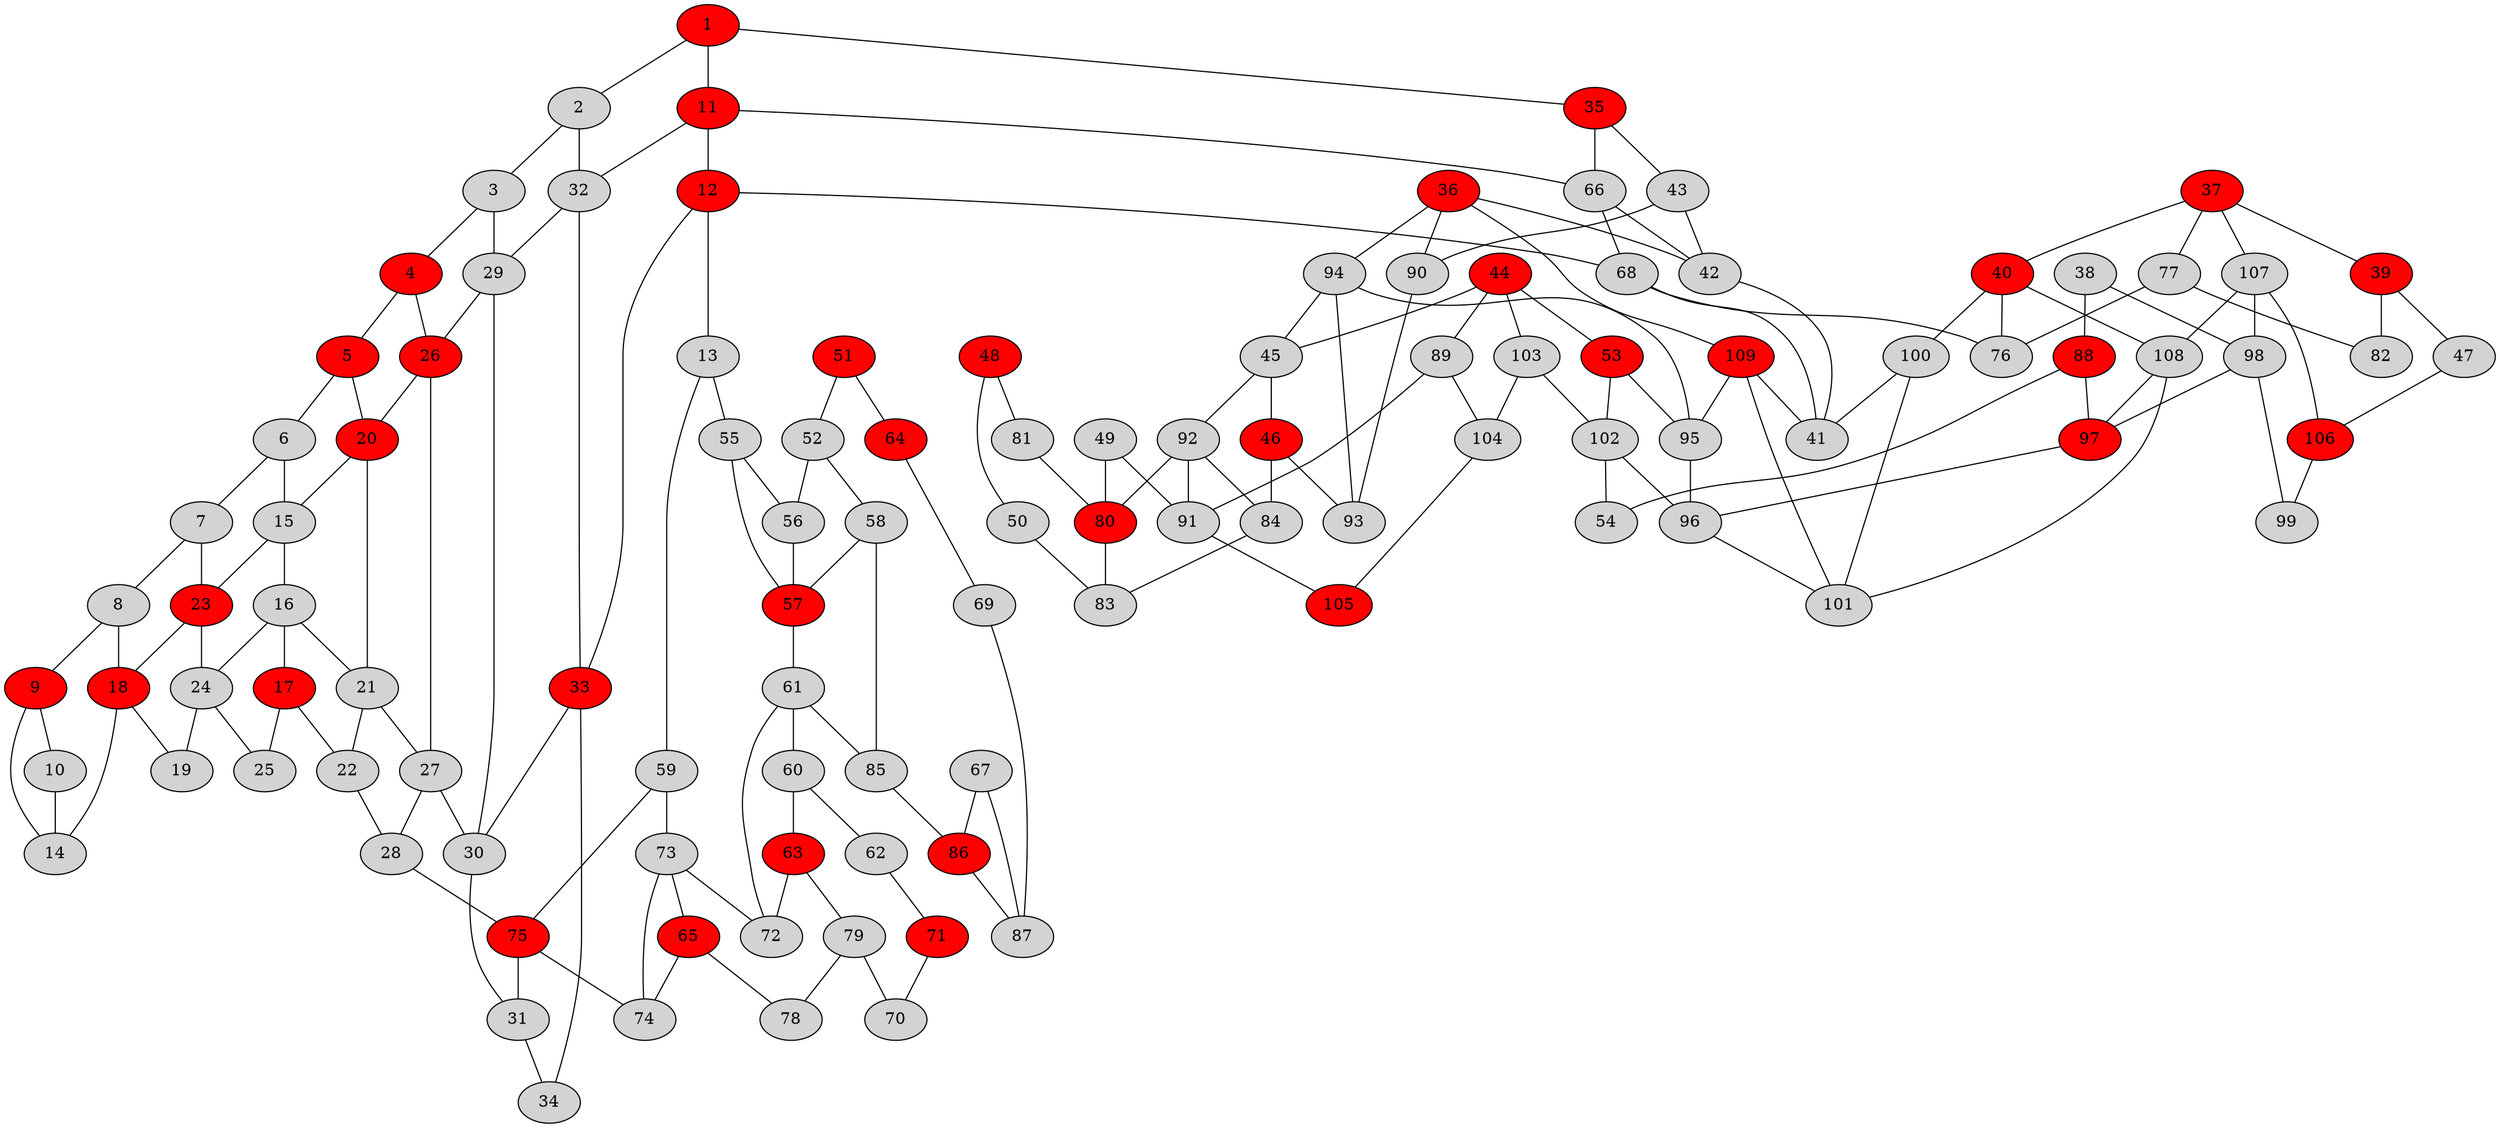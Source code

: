 graph {
	1 [fillcolor=red style=filled]
	2 [style=filled]
	11 [fillcolor=red style=filled]
	35 [fillcolor=red style=filled]
	3 [style=filled]
	32 [style=filled]
	4 [fillcolor=red style=filled]
	29 [style=filled]
	5 [fillcolor=red style=filled]
	26 [fillcolor=red style=filled]
	6 [style=filled]
	20 [fillcolor=red style=filled]
	7 [style=filled]
	15 [style=filled]
	8 [style=filled]
	23 [fillcolor=red style=filled]
	9 [fillcolor=red style=filled]
	18 [fillcolor=red style=filled]
	10 [style=filled]
	14 [style=filled]
	12 [fillcolor=red style=filled]
	66 [style=filled]
	13 [style=filled]
	33 [fillcolor=red style=filled]
	68 [style=filled]
	55 [style=filled]
	59 [style=filled]
	16 [style=filled]
	17 [fillcolor=red style=filled]
	21 [style=filled]
	24 [style=filled]
	22 [style=filled]
	25 [style=filled]
	19 [style=filled]
	27 [style=filled]
	28 [style=filled]
	30 [style=filled]
	75 [fillcolor=red style=filled]
	31 [style=filled]
	34 [style=filled]
	43 [style=filled]
	36 [fillcolor=red style=filled]
	42 [style=filled]
	94 [style=filled]
	109 [fillcolor=red style=filled]
	90 [style=filled]
	37 [fillcolor=red style=filled]
	39 [fillcolor=red style=filled]
	40 [fillcolor=red style=filled]
	107 [style=filled]
	77 [style=filled]
	38 [style=filled]
	88 [fillcolor=red style=filled]
	98 [style=filled]
	47 [style=filled]
	82 [style=filled]
	100 [style=filled]
	108 [style=filled]
	76 [style=filled]
	41 [style=filled]
	44 [fillcolor=red style=filled]
	89 [style=filled]
	45 [style=filled]
	53 [fillcolor=red style=filled]
	103 [style=filled]
	92 [style=filled]
	46 [fillcolor=red style=filled]
	84 [style=filled]
	93 [style=filled]
	106 [fillcolor=red style=filled]
	48 [fillcolor=red style=filled]
	50 [style=filled]
	81 [style=filled]
	49 [style=filled]
	91 [style=filled]
	80 [fillcolor=red style=filled]
	83 [style=filled]
	51 [fillcolor=red style=filled]
	52 [style=filled]
	64 [fillcolor=red style=filled]
	56 [style=filled]
	58 [style=filled]
	95 [style=filled]
	102 [style=filled]
	54 [style=filled]
	57 [fillcolor=red style=filled]
	61 [style=filled]
	85 [style=filled]
	73 [style=filled]
	60 [style=filled]
	62 [style=filled]
	63 [fillcolor=red style=filled]
	72 [style=filled]
	71 [fillcolor=red style=filled]
	79 [style=filled]
	69 [style=filled]
	65 [fillcolor=red style=filled]
	74 [style=filled]
	78 [style=filled]
	67 [style=filled]
	86 [fillcolor=red style=filled]
	87 [style=filled]
	70 [style=filled]
	97 [fillcolor=red style=filled]
	104 [style=filled]
	105 [fillcolor=red style=filled]
	96 [style=filled]
	101 [style=filled]
	99 [style=filled]
	1 -- 2
	1 -- 11
	1 -- 35
	2 -- 3
	2 -- 32
	11 -- 12
	11 -- 32
	11 -- 66
	35 -- 43
	35 -- 66
	3 -- 4
	3 -- 29
	32 -- 29
	32 -- 33
	4 -- 5
	4 -- 26
	29 -- 26
	29 -- 30
	5 -- 6
	5 -- 20
	26 -- 20
	26 -- 27
	6 -- 7
	6 -- 15
	20 -- 15
	20 -- 21
	7 -- 8
	7 -- 23
	15 -- 16
	15 -- 23
	8 -- 9
	8 -- 18
	23 -- 18
	23 -- 24
	9 -- 10
	9 -- 14
	18 -- 14
	18 -- 19
	10 -- 14
	12 -- 13
	12 -- 33
	12 -- 68
	66 -- 42
	66 -- 68
	13 -- 55
	13 -- 59
	33 -- 30
	33 -- 34
	68 -- 41
	68 -- 76
	55 -- 56
	55 -- 57
	59 -- 73
	59 -- 75
	16 -- 17
	16 -- 21
	16 -- 24
	17 -- 22
	17 -- 25
	21 -- 22
	21 -- 27
	24 -- 19
	24 -- 25
	22 -- 28
	27 -- 28
	27 -- 30
	28 -- 75
	30 -- 31
	75 -- 31
	75 -- 74
	31 -- 34
	43 -- 42
	43 -- 90
	36 -- 42
	36 -- 94
	36 -- 109
	36 -- 90
	42 -- 41
	94 -- 45
	94 -- 93
	94 -- 95
	109 -- 41
	109 -- 95
	109 -- 101
	90 -- 93
	37 -- 39
	37 -- 40
	37 -- 107
	37 -- 77
	39 -- 47
	39 -- 82
	40 -- 100
	40 -- 108
	40 -- 76
	107 -- 98
	107 -- 106
	107 -- 108
	77 -- 76
	77 -- 82
	38 -- 88
	38 -- 98
	88 -- 54
	88 -- 97
	98 -- 97
	98 -- 99
	47 -- 106
	100 -- 41
	100 -- 101
	108 -- 97
	108 -- 101
	44 -- 89
	44 -- 45
	44 -- 53
	44 -- 103
	89 -- 91
	89 -- 104
	45 -- 92
	45 -- 46
	53 -- 95
	53 -- 102
	103 -- 102
	103 -- 104
	92 -- 80
	92 -- 84
	92 -- 91
	46 -- 84
	46 -- 93
	84 -- 83
	106 -- 99
	48 -- 50
	48 -- 81
	50 -- 83
	81 -- 80
	49 -- 91
	49 -- 80
	91 -- 105
	80 -- 83
	51 -- 52
	51 -- 64
	52 -- 56
	52 -- 58
	64 -- 69
	56 -- 57
	58 -- 57
	58 -- 85
	95 -- 96
	102 -- 54
	102 -- 96
	57 -- 61
	61 -- 60
	61 -- 85
	61 -- 72
	85 -- 86
	73 -- 65
	73 -- 72
	73 -- 74
	60 -- 62
	60 -- 63
	62 -- 71
	63 -- 72
	63 -- 79
	71 -- 70
	79 -- 70
	79 -- 78
	69 -- 87
	65 -- 74
	65 -- 78
	67 -- 86
	67 -- 87
	86 -- 87
	97 -- 96
	104 -- 105
	96 -- 101
}
